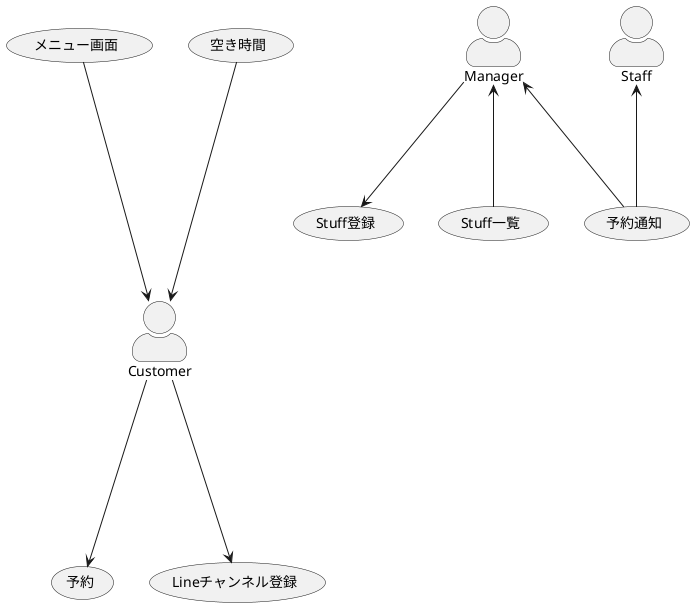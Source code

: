 @startuml

skinparam actorStyle awesome

actor Customer
(メニュー画面) ----> Customer
(空き時間) ----> Customer
Customer ----> (予約)
Customer ----> (Lineチャンネル登録)

actor Manager
Manager <--- (予約通知)
Manager ---> (Stuff登録)
Manager <--- (Stuff一覧)


actor Staff
Staff <--- (予約通知)

@enduml
